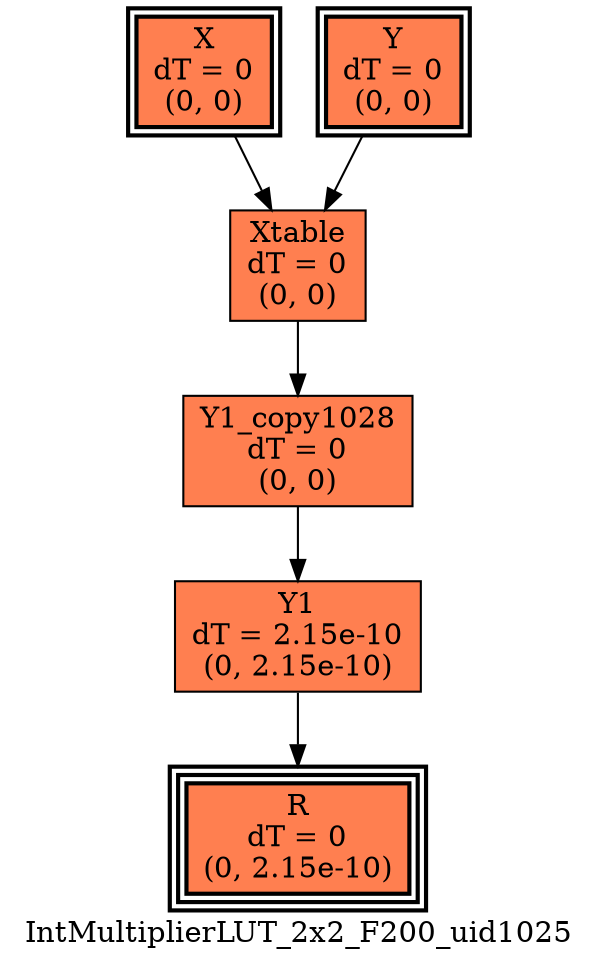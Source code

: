 digraph IntMultiplierLUT_2x2_F200_uid1025
{
	//graph drawing options
	label=IntMultiplierLUT_2x2_F200_uid1025;
	labelloc=bottom;
	labeljust=right;
	ratio=auto;
	nodesep=0.25;
	ranksep=0.5;

	//input/output signals of operator IntMultiplierLUT_2x2_F200_uid1025
	X__IntMultiplierLUT_2x2_F200_uid1025 [ label="X\ndT = 0\n(0, 0)", shape=box, color=black, style="bold, filled", fillcolor=coral, peripheries=2 ];
	Y__IntMultiplierLUT_2x2_F200_uid1025 [ label="Y\ndT = 0\n(0, 0)", shape=box, color=black, style="bold, filled", fillcolor=coral, peripheries=2 ];
	R__IntMultiplierLUT_2x2_F200_uid1025 [ label="R\ndT = 0\n(0, 2.15e-10)", shape=box, color=black, style="bold, filled", fillcolor=coral, peripheries=3 ];
	{rank=same X__IntMultiplierLUT_2x2_F200_uid1025, Y__IntMultiplierLUT_2x2_F200_uid1025};
	{rank=same R__IntMultiplierLUT_2x2_F200_uid1025};
	//internal signals of operator IntMultiplierLUT_2x2_F200_uid1025
	Xtable__IntMultiplierLUT_2x2_F200_uid1025 [ label="Xtable\ndT = 0\n(0, 0)", shape=box, color=black, style=filled, fillcolor=coral, peripheries=1 ];
	Y1__IntMultiplierLUT_2x2_F200_uid1025 [ label="Y1\ndT = 2.15e-10\n(0, 2.15e-10)", shape=box, color=black, style=filled, fillcolor=coral, peripheries=1 ];
	Y1_copy1028__IntMultiplierLUT_2x2_F200_uid1025 [ label="Y1_copy1028\ndT = 0\n(0, 0)", shape=box, color=black, style=filled, fillcolor=coral, peripheries=1 ];

	//subcomponents of operator IntMultiplierLUT_2x2_F200_uid1025

	//input and internal signal connections of operator IntMultiplierLUT_2x2_F200_uid1025
	X__IntMultiplierLUT_2x2_F200_uid1025 -> Xtable__IntMultiplierLUT_2x2_F200_uid1025 [ arrowhead=normal, arrowsize=1.0, arrowtail=normal, color=black, dir=forward  ];
	Y__IntMultiplierLUT_2x2_F200_uid1025 -> Xtable__IntMultiplierLUT_2x2_F200_uid1025 [ arrowhead=normal, arrowsize=1.0, arrowtail=normal, color=black, dir=forward  ];
	Xtable__IntMultiplierLUT_2x2_F200_uid1025 -> Y1_copy1028__IntMultiplierLUT_2x2_F200_uid1025 [ arrowhead=normal, arrowsize=1.0, arrowtail=normal, color=black, dir=forward  ];
	Y1__IntMultiplierLUT_2x2_F200_uid1025 -> R__IntMultiplierLUT_2x2_F200_uid1025 [ arrowhead=normal, arrowsize=1.0, arrowtail=normal, color=black, dir=forward  ];
	Y1_copy1028__IntMultiplierLUT_2x2_F200_uid1025 -> Y1__IntMultiplierLUT_2x2_F200_uid1025 [ arrowhead=normal, arrowsize=1.0, arrowtail=normal, color=black, dir=forward  ];
}


